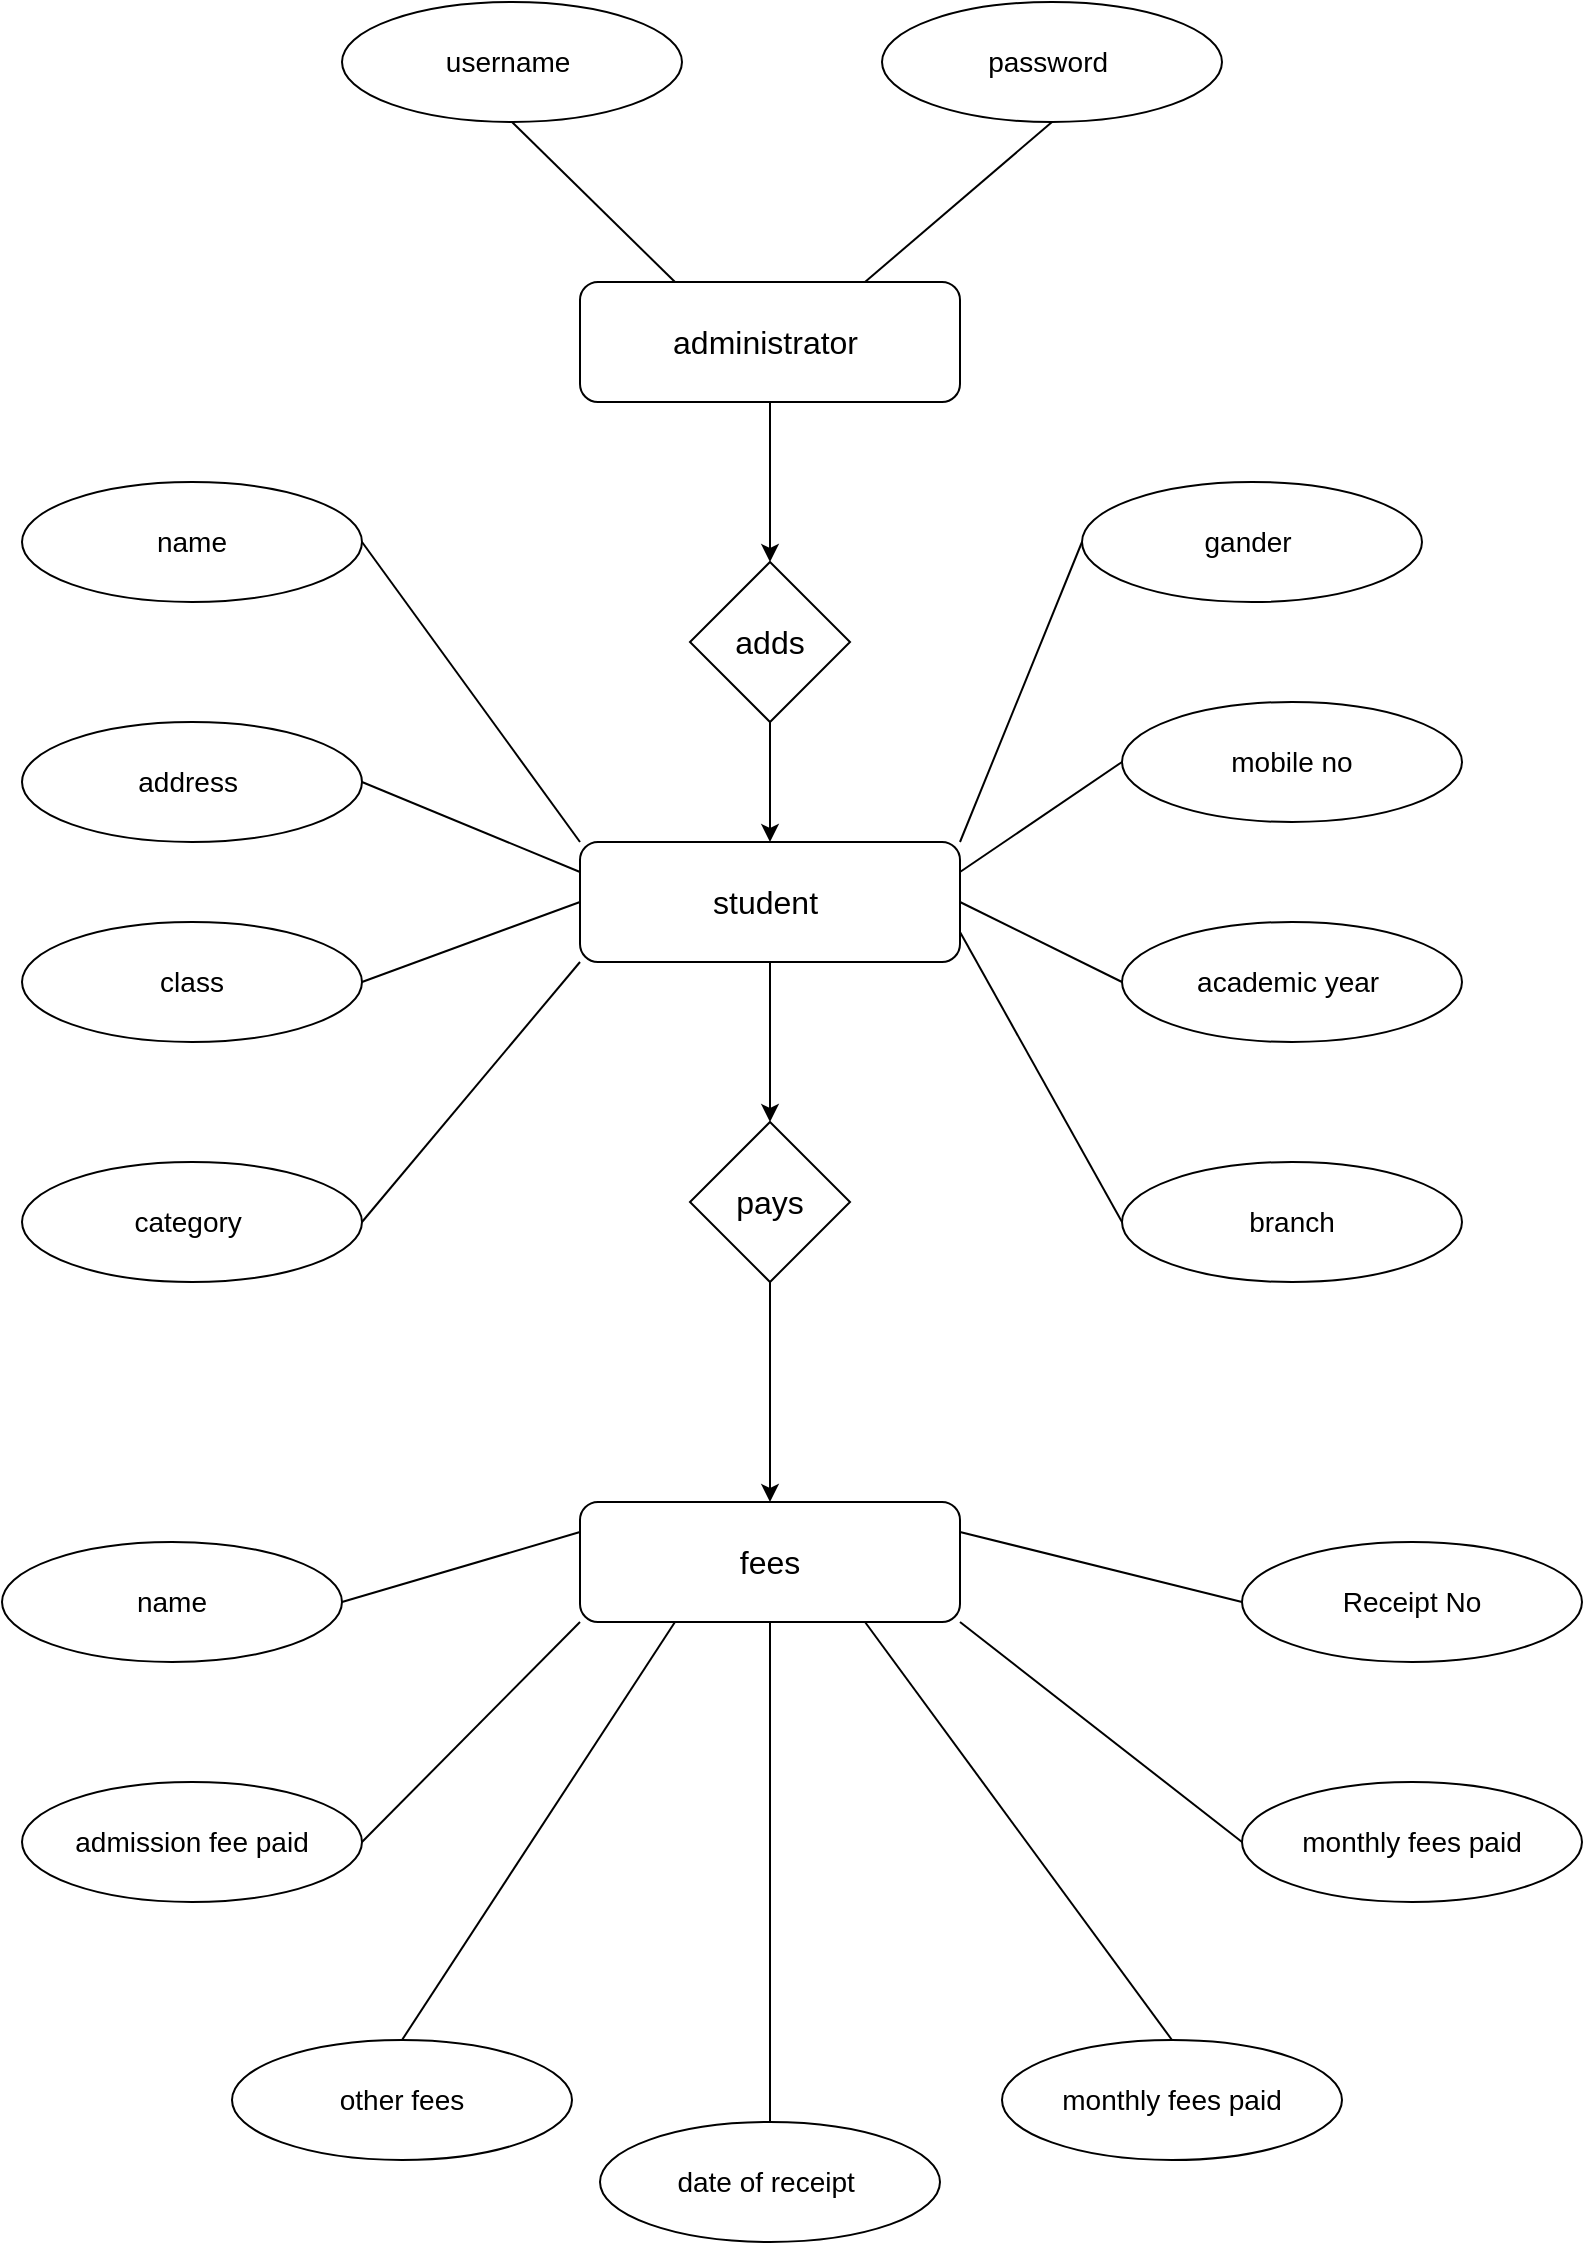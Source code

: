 <mxfile version="22.1.18" type="google">
  <diagram id="C5RBs43oDa-KdzZeNtuy" name="Page-1">
    <mxGraphModel grid="1" page="1" gridSize="10" guides="1" tooltips="1" connect="1" arrows="1" fold="1" pageScale="1" pageWidth="827" pageHeight="1169" math="0" shadow="0">
      <root>
        <mxCell id="WIyWlLk6GJQsqaUBKTNV-0" />
        <mxCell id="WIyWlLk6GJQsqaUBKTNV-1" parent="WIyWlLk6GJQsqaUBKTNV-0" />
        <mxCell id="RopwlDlaLIUkfCrEkKeH-0" value="&lt;font style=&quot;font-size: 14px;&quot;&gt;username&amp;nbsp;&lt;/font&gt;" style="ellipse;whiteSpace=wrap;html=1;" vertex="1" parent="WIyWlLk6GJQsqaUBKTNV-1">
          <mxGeometry x="240" y="90" width="170" height="60" as="geometry" />
        </mxCell>
        <mxCell id="RopwlDlaLIUkfCrEkKeH-1" value="&lt;span style=&quot;font-size: 14px;&quot;&gt;password&amp;nbsp;&lt;/span&gt;" style="ellipse;whiteSpace=wrap;html=1;" vertex="1" parent="WIyWlLk6GJQsqaUBKTNV-1">
          <mxGeometry x="510" y="90" width="170" height="60" as="geometry" />
        </mxCell>
        <mxCell id="RopwlDlaLIUkfCrEkKeH-40" style="edgeStyle=orthogonalEdgeStyle;rounded=0;orthogonalLoop=1;jettySize=auto;html=1;exitX=0.5;exitY=1;exitDx=0;exitDy=0;entryX=0.5;entryY=0;entryDx=0;entryDy=0;" edge="1" parent="WIyWlLk6GJQsqaUBKTNV-1" source="RopwlDlaLIUkfCrEkKeH-2" target="RopwlDlaLIUkfCrEkKeH-3">
          <mxGeometry relative="1" as="geometry" />
        </mxCell>
        <mxCell id="RopwlDlaLIUkfCrEkKeH-2" value="&lt;font size=&quot;3&quot;&gt;administrator&amp;nbsp;&lt;/font&gt;" style="rounded=1;whiteSpace=wrap;html=1;" vertex="1" parent="WIyWlLk6GJQsqaUBKTNV-1">
          <mxGeometry x="359" y="230" width="190" height="60" as="geometry" />
        </mxCell>
        <mxCell id="RopwlDlaLIUkfCrEkKeH-41" style="edgeStyle=orthogonalEdgeStyle;rounded=0;orthogonalLoop=1;jettySize=auto;html=1;exitX=0.5;exitY=1;exitDx=0;exitDy=0;entryX=0.5;entryY=0;entryDx=0;entryDy=0;" edge="1" parent="WIyWlLk6GJQsqaUBKTNV-1" source="RopwlDlaLIUkfCrEkKeH-3" target="RopwlDlaLIUkfCrEkKeH-4">
          <mxGeometry relative="1" as="geometry" />
        </mxCell>
        <mxCell id="RopwlDlaLIUkfCrEkKeH-3" value="&lt;font size=&quot;3&quot;&gt;adds&lt;/font&gt;" style="rhombus;whiteSpace=wrap;html=1;" vertex="1" parent="WIyWlLk6GJQsqaUBKTNV-1">
          <mxGeometry x="414" y="370" width="80" height="80" as="geometry" />
        </mxCell>
        <mxCell id="RopwlDlaLIUkfCrEkKeH-42" style="edgeStyle=orthogonalEdgeStyle;rounded=0;orthogonalLoop=1;jettySize=auto;html=1;exitX=0.5;exitY=1;exitDx=0;exitDy=0;entryX=0.5;entryY=0;entryDx=0;entryDy=0;" edge="1" parent="WIyWlLk6GJQsqaUBKTNV-1" source="RopwlDlaLIUkfCrEkKeH-4" target="RopwlDlaLIUkfCrEkKeH-14">
          <mxGeometry relative="1" as="geometry" />
        </mxCell>
        <mxCell id="RopwlDlaLIUkfCrEkKeH-4" value="&lt;font size=&quot;3&quot;&gt;student&amp;nbsp;&lt;/font&gt;" style="rounded=1;whiteSpace=wrap;html=1;" vertex="1" parent="WIyWlLk6GJQsqaUBKTNV-1">
          <mxGeometry x="359" y="510" width="190" height="60" as="geometry" />
        </mxCell>
        <mxCell id="RopwlDlaLIUkfCrEkKeH-5" value="&lt;font style=&quot;font-size: 14px;&quot;&gt;name&lt;/font&gt;" style="ellipse;whiteSpace=wrap;html=1;" vertex="1" parent="WIyWlLk6GJQsqaUBKTNV-1">
          <mxGeometry x="80" y="330" width="170" height="60" as="geometry" />
        </mxCell>
        <mxCell id="RopwlDlaLIUkfCrEkKeH-6" value="&lt;span style=&quot;font-size: 14px;&quot;&gt;address&amp;nbsp;&lt;/span&gt;" style="ellipse;whiteSpace=wrap;html=1;" vertex="1" parent="WIyWlLk6GJQsqaUBKTNV-1">
          <mxGeometry x="80" y="450" width="170" height="60" as="geometry" />
        </mxCell>
        <mxCell id="RopwlDlaLIUkfCrEkKeH-7" value="&lt;span style=&quot;font-size: 14px;&quot;&gt;class&lt;br&gt;&lt;/span&gt;" style="ellipse;whiteSpace=wrap;html=1;" vertex="1" parent="WIyWlLk6GJQsqaUBKTNV-1">
          <mxGeometry x="80" y="550" width="170" height="60" as="geometry" />
        </mxCell>
        <mxCell id="RopwlDlaLIUkfCrEkKeH-8" value="&lt;span style=&quot;font-size: 14px;&quot;&gt;category&amp;nbsp;&lt;br&gt;&lt;/span&gt;" style="ellipse;whiteSpace=wrap;html=1;" vertex="1" parent="WIyWlLk6GJQsqaUBKTNV-1">
          <mxGeometry x="80" y="670" width="170" height="60" as="geometry" />
        </mxCell>
        <mxCell id="RopwlDlaLIUkfCrEkKeH-9" value="&lt;span style=&quot;font-size: 14px;&quot;&gt;gander&amp;nbsp;&lt;/span&gt;" style="ellipse;whiteSpace=wrap;html=1;" vertex="1" parent="WIyWlLk6GJQsqaUBKTNV-1">
          <mxGeometry x="610" y="330" width="170" height="60" as="geometry" />
        </mxCell>
        <mxCell id="RopwlDlaLIUkfCrEkKeH-10" value="&lt;span style=&quot;font-size: 14px;&quot;&gt;mobile no&lt;/span&gt;" style="ellipse;whiteSpace=wrap;html=1;" vertex="1" parent="WIyWlLk6GJQsqaUBKTNV-1">
          <mxGeometry x="630" y="440" width="170" height="60" as="geometry" />
        </mxCell>
        <mxCell id="RopwlDlaLIUkfCrEkKeH-11" value="&lt;span style=&quot;font-size: 14px;&quot;&gt;academic year&amp;nbsp;&lt;/span&gt;" style="ellipse;whiteSpace=wrap;html=1;" vertex="1" parent="WIyWlLk6GJQsqaUBKTNV-1">
          <mxGeometry x="630" y="550" width="170" height="60" as="geometry" />
        </mxCell>
        <mxCell id="RopwlDlaLIUkfCrEkKeH-12" value="&lt;font style=&quot;font-size: 14px;&quot;&gt;branch&lt;br&gt;&lt;/font&gt;" style="ellipse;whiteSpace=wrap;html=1;" vertex="1" parent="WIyWlLk6GJQsqaUBKTNV-1">
          <mxGeometry x="630" y="670" width="170" height="60" as="geometry" />
        </mxCell>
        <mxCell id="RopwlDlaLIUkfCrEkKeH-13" value="&lt;font size=&quot;3&quot;&gt;fees&lt;br&gt;&lt;/font&gt;" style="rounded=1;whiteSpace=wrap;html=1;" vertex="1" parent="WIyWlLk6GJQsqaUBKTNV-1">
          <mxGeometry x="359" y="840" width="190" height="60" as="geometry" />
        </mxCell>
        <mxCell id="RopwlDlaLIUkfCrEkKeH-43" style="edgeStyle=orthogonalEdgeStyle;rounded=0;orthogonalLoop=1;jettySize=auto;html=1;exitX=0.5;exitY=1;exitDx=0;exitDy=0;entryX=0.5;entryY=0;entryDx=0;entryDy=0;" edge="1" parent="WIyWlLk6GJQsqaUBKTNV-1" source="RopwlDlaLIUkfCrEkKeH-14" target="RopwlDlaLIUkfCrEkKeH-13">
          <mxGeometry relative="1" as="geometry" />
        </mxCell>
        <mxCell id="RopwlDlaLIUkfCrEkKeH-14" value="&lt;font size=&quot;3&quot;&gt;pays&lt;/font&gt;" style="rhombus;whiteSpace=wrap;html=1;" vertex="1" parent="WIyWlLk6GJQsqaUBKTNV-1">
          <mxGeometry x="414" y="650" width="80" height="80" as="geometry" />
        </mxCell>
        <mxCell id="RopwlDlaLIUkfCrEkKeH-15" value="&lt;span style=&quot;font-size: 14px;&quot;&gt;name&lt;br&gt;&lt;/span&gt;" style="ellipse;whiteSpace=wrap;html=1;" vertex="1" parent="WIyWlLk6GJQsqaUBKTNV-1">
          <mxGeometry x="70" y="860" width="170" height="60" as="geometry" />
        </mxCell>
        <mxCell id="RopwlDlaLIUkfCrEkKeH-17" value="&lt;span style=&quot;font-size: 14px;&quot;&gt;admission fee paid&lt;br&gt;&lt;/span&gt;" style="ellipse;whiteSpace=wrap;html=1;" vertex="1" parent="WIyWlLk6GJQsqaUBKTNV-1">
          <mxGeometry x="80" y="980" width="170" height="60" as="geometry" />
        </mxCell>
        <mxCell id="RopwlDlaLIUkfCrEkKeH-18" value="&lt;span style=&quot;font-size: 14px;&quot;&gt;other fees&lt;br&gt;&lt;/span&gt;" style="ellipse;whiteSpace=wrap;html=1;" vertex="1" parent="WIyWlLk6GJQsqaUBKTNV-1">
          <mxGeometry x="185" y="1109" width="170" height="60" as="geometry" />
        </mxCell>
        <mxCell id="RopwlDlaLIUkfCrEkKeH-19" value="&lt;font style=&quot;font-size: 14px;&quot;&gt;date of receipt&amp;nbsp;&lt;/font&gt;&lt;span style=&quot;font-size: 14px;&quot;&gt;&lt;br&gt;&lt;/span&gt;" style="ellipse;whiteSpace=wrap;html=1;" vertex="1" parent="WIyWlLk6GJQsqaUBKTNV-1">
          <mxGeometry x="369" y="1150" width="170" height="60" as="geometry" />
        </mxCell>
        <mxCell id="RopwlDlaLIUkfCrEkKeH-20" value="&lt;span style=&quot;font-size: 14px;&quot;&gt;monthly fees paid&lt;br&gt;&lt;/span&gt;" style="ellipse;whiteSpace=wrap;html=1;" vertex="1" parent="WIyWlLk6GJQsqaUBKTNV-1">
          <mxGeometry x="570" y="1109" width="170" height="60" as="geometry" />
        </mxCell>
        <mxCell id="RopwlDlaLIUkfCrEkKeH-21" value="&lt;span style=&quot;font-size: 14px;&quot;&gt;monthly fees paid&lt;br&gt;&lt;/span&gt;" style="ellipse;whiteSpace=wrap;html=1;" vertex="1" parent="WIyWlLk6GJQsqaUBKTNV-1">
          <mxGeometry x="690" y="980" width="170" height="60" as="geometry" />
        </mxCell>
        <mxCell id="RopwlDlaLIUkfCrEkKeH-22" value="&lt;span style=&quot;font-size: 14px;&quot;&gt;Receipt No&lt;br&gt;&lt;/span&gt;" style="ellipse;whiteSpace=wrap;html=1;" vertex="1" parent="WIyWlLk6GJQsqaUBKTNV-1">
          <mxGeometry x="690" y="860" width="170" height="60" as="geometry" />
        </mxCell>
        <mxCell id="RopwlDlaLIUkfCrEkKeH-23" value="" style="endArrow=none;html=1;rounded=0;exitX=0.5;exitY=1;exitDx=0;exitDy=0;entryX=0.25;entryY=0;entryDx=0;entryDy=0;" edge="1" parent="WIyWlLk6GJQsqaUBKTNV-1" source="RopwlDlaLIUkfCrEkKeH-0" target="RopwlDlaLIUkfCrEkKeH-2">
          <mxGeometry width="50" height="50" relative="1" as="geometry">
            <mxPoint x="490" y="150" as="sourcePoint" />
            <mxPoint x="540" y="100" as="targetPoint" />
          </mxGeometry>
        </mxCell>
        <mxCell id="RopwlDlaLIUkfCrEkKeH-24" value="" style="endArrow=none;html=1;rounded=0;exitX=0.5;exitY=1;exitDx=0;exitDy=0;entryX=0.75;entryY=0;entryDx=0;entryDy=0;" edge="1" parent="WIyWlLk6GJQsqaUBKTNV-1" source="RopwlDlaLIUkfCrEkKeH-1" target="RopwlDlaLIUkfCrEkKeH-2">
          <mxGeometry width="50" height="50" relative="1" as="geometry">
            <mxPoint x="510" y="140" as="sourcePoint" />
            <mxPoint x="653" y="220" as="targetPoint" />
          </mxGeometry>
        </mxCell>
        <mxCell id="RopwlDlaLIUkfCrEkKeH-25" value="" style="endArrow=none;html=1;rounded=0;exitX=0;exitY=0;exitDx=0;exitDy=0;entryX=1;entryY=0.5;entryDx=0;entryDy=0;" edge="1" parent="WIyWlLk6GJQsqaUBKTNV-1" source="RopwlDlaLIUkfCrEkKeH-4" target="RopwlDlaLIUkfCrEkKeH-5">
          <mxGeometry width="50" height="50" relative="1" as="geometry">
            <mxPoint x="605" y="160" as="sourcePoint" />
            <mxPoint x="503" y="240" as="targetPoint" />
          </mxGeometry>
        </mxCell>
        <mxCell id="RopwlDlaLIUkfCrEkKeH-26" value="" style="endArrow=none;html=1;rounded=0;exitX=0;exitY=0.25;exitDx=0;exitDy=0;entryX=1;entryY=0.5;entryDx=0;entryDy=0;" edge="1" parent="WIyWlLk6GJQsqaUBKTNV-1" source="RopwlDlaLIUkfCrEkKeH-4" target="RopwlDlaLIUkfCrEkKeH-6">
          <mxGeometry width="50" height="50" relative="1" as="geometry">
            <mxPoint x="369" y="520" as="sourcePoint" />
            <mxPoint x="260" y="370" as="targetPoint" />
          </mxGeometry>
        </mxCell>
        <mxCell id="RopwlDlaLIUkfCrEkKeH-27" value="" style="endArrow=none;html=1;rounded=0;exitX=0;exitY=0.5;exitDx=0;exitDy=0;entryX=1;entryY=0.5;entryDx=0;entryDy=0;" edge="1" parent="WIyWlLk6GJQsqaUBKTNV-1" source="RopwlDlaLIUkfCrEkKeH-4" target="RopwlDlaLIUkfCrEkKeH-7">
          <mxGeometry width="50" height="50" relative="1" as="geometry">
            <mxPoint x="369" y="535" as="sourcePoint" />
            <mxPoint x="260" y="490" as="targetPoint" />
          </mxGeometry>
        </mxCell>
        <mxCell id="RopwlDlaLIUkfCrEkKeH-28" value="" style="endArrow=none;html=1;rounded=0;exitX=0;exitY=1;exitDx=0;exitDy=0;entryX=1;entryY=0.5;entryDx=0;entryDy=0;" edge="1" parent="WIyWlLk6GJQsqaUBKTNV-1" source="RopwlDlaLIUkfCrEkKeH-4" target="RopwlDlaLIUkfCrEkKeH-8">
          <mxGeometry width="50" height="50" relative="1" as="geometry">
            <mxPoint x="369" y="550" as="sourcePoint" />
            <mxPoint x="260" y="590" as="targetPoint" />
          </mxGeometry>
        </mxCell>
        <mxCell id="RopwlDlaLIUkfCrEkKeH-29" value="" style="endArrow=none;html=1;rounded=0;exitX=0;exitY=0.5;exitDx=0;exitDy=0;entryX=1;entryY=0;entryDx=0;entryDy=0;" edge="1" parent="WIyWlLk6GJQsqaUBKTNV-1" source="RopwlDlaLIUkfCrEkKeH-9" target="RopwlDlaLIUkfCrEkKeH-4">
          <mxGeometry width="50" height="50" relative="1" as="geometry">
            <mxPoint x="369" y="580" as="sourcePoint" />
            <mxPoint x="260" y="710" as="targetPoint" />
          </mxGeometry>
        </mxCell>
        <mxCell id="RopwlDlaLIUkfCrEkKeH-30" value="" style="endArrow=none;html=1;rounded=0;exitX=0;exitY=0.5;exitDx=0;exitDy=0;entryX=1;entryY=0.25;entryDx=0;entryDy=0;" edge="1" parent="WIyWlLk6GJQsqaUBKTNV-1" source="RopwlDlaLIUkfCrEkKeH-10" target="RopwlDlaLIUkfCrEkKeH-4">
          <mxGeometry width="50" height="50" relative="1" as="geometry">
            <mxPoint x="620" y="370" as="sourcePoint" />
            <mxPoint x="559" y="520" as="targetPoint" />
          </mxGeometry>
        </mxCell>
        <mxCell id="RopwlDlaLIUkfCrEkKeH-31" value="" style="endArrow=none;html=1;rounded=0;entryX=1;entryY=0.5;entryDx=0;entryDy=0;exitX=0;exitY=0.5;exitDx=0;exitDy=0;" edge="1" parent="WIyWlLk6GJQsqaUBKTNV-1" source="RopwlDlaLIUkfCrEkKeH-11" target="RopwlDlaLIUkfCrEkKeH-4">
          <mxGeometry width="50" height="50" relative="1" as="geometry">
            <mxPoint x="620" y="570" as="sourcePoint" />
            <mxPoint x="559" y="535" as="targetPoint" />
          </mxGeometry>
        </mxCell>
        <mxCell id="RopwlDlaLIUkfCrEkKeH-32" value="" style="endArrow=none;html=1;rounded=0;entryX=1;entryY=0.75;entryDx=0;entryDy=0;exitX=0;exitY=0.5;exitDx=0;exitDy=0;" edge="1" parent="WIyWlLk6GJQsqaUBKTNV-1" source="RopwlDlaLIUkfCrEkKeH-12" target="RopwlDlaLIUkfCrEkKeH-4">
          <mxGeometry width="50" height="50" relative="1" as="geometry">
            <mxPoint x="640" y="590" as="sourcePoint" />
            <mxPoint x="559" y="550" as="targetPoint" />
          </mxGeometry>
        </mxCell>
        <mxCell id="RopwlDlaLIUkfCrEkKeH-33" value="" style="endArrow=none;html=1;rounded=0;exitX=0;exitY=0.25;exitDx=0;exitDy=0;entryX=1;entryY=0.5;entryDx=0;entryDy=0;" edge="1" parent="WIyWlLk6GJQsqaUBKTNV-1" source="RopwlDlaLIUkfCrEkKeH-13" target="RopwlDlaLIUkfCrEkKeH-15">
          <mxGeometry width="50" height="50" relative="1" as="geometry">
            <mxPoint x="369" y="580" as="sourcePoint" />
            <mxPoint x="260" y="710" as="targetPoint" />
          </mxGeometry>
        </mxCell>
        <mxCell id="RopwlDlaLIUkfCrEkKeH-34" value="" style="endArrow=none;html=1;rounded=0;exitX=0;exitY=1;exitDx=0;exitDy=0;entryX=1;entryY=0.5;entryDx=0;entryDy=0;" edge="1" parent="WIyWlLk6GJQsqaUBKTNV-1" source="RopwlDlaLIUkfCrEkKeH-13" target="RopwlDlaLIUkfCrEkKeH-17">
          <mxGeometry width="50" height="50" relative="1" as="geometry">
            <mxPoint x="369" y="880" as="sourcePoint" />
            <mxPoint x="255" y="960" as="targetPoint" />
          </mxGeometry>
        </mxCell>
        <mxCell id="RopwlDlaLIUkfCrEkKeH-35" value="" style="endArrow=none;html=1;rounded=0;exitX=0.25;exitY=1;exitDx=0;exitDy=0;entryX=0.5;entryY=0;entryDx=0;entryDy=0;" edge="1" parent="WIyWlLk6GJQsqaUBKTNV-1" source="RopwlDlaLIUkfCrEkKeH-13" target="RopwlDlaLIUkfCrEkKeH-18">
          <mxGeometry width="50" height="50" relative="1" as="geometry">
            <mxPoint x="369" y="910" as="sourcePoint" />
            <mxPoint x="265" y="1050" as="targetPoint" />
          </mxGeometry>
        </mxCell>
        <mxCell id="RopwlDlaLIUkfCrEkKeH-36" value="" style="endArrow=none;html=1;rounded=0;exitX=0.5;exitY=1;exitDx=0;exitDy=0;" edge="1" parent="WIyWlLk6GJQsqaUBKTNV-1" source="RopwlDlaLIUkfCrEkKeH-13" target="RopwlDlaLIUkfCrEkKeH-19">
          <mxGeometry width="50" height="50" relative="1" as="geometry">
            <mxPoint x="417" y="910" as="sourcePoint" />
            <mxPoint x="480" y="1140" as="targetPoint" />
          </mxGeometry>
        </mxCell>
        <mxCell id="RopwlDlaLIUkfCrEkKeH-37" value="" style="endArrow=none;html=1;rounded=0;exitX=0.75;exitY=1;exitDx=0;exitDy=0;entryX=0.5;entryY=0;entryDx=0;entryDy=0;" edge="1" parent="WIyWlLk6GJQsqaUBKTNV-1" source="RopwlDlaLIUkfCrEkKeH-13" target="RopwlDlaLIUkfCrEkKeH-20">
          <mxGeometry width="50" height="50" relative="1" as="geometry">
            <mxPoint x="464" y="910" as="sourcePoint" />
            <mxPoint x="487" y="1160" as="targetPoint" />
          </mxGeometry>
        </mxCell>
        <mxCell id="RopwlDlaLIUkfCrEkKeH-38" value="" style="endArrow=none;html=1;rounded=0;exitX=1;exitY=1;exitDx=0;exitDy=0;entryX=0;entryY=0.5;entryDx=0;entryDy=0;" edge="1" parent="WIyWlLk6GJQsqaUBKTNV-1" source="RopwlDlaLIUkfCrEkKeH-13" target="RopwlDlaLIUkfCrEkKeH-21">
          <mxGeometry width="50" height="50" relative="1" as="geometry">
            <mxPoint x="512" y="910" as="sourcePoint" />
            <mxPoint x="640" y="1030" as="targetPoint" />
          </mxGeometry>
        </mxCell>
        <mxCell id="RopwlDlaLIUkfCrEkKeH-39" value="" style="endArrow=none;html=1;rounded=0;exitX=1;exitY=0.25;exitDx=0;exitDy=0;entryX=0;entryY=0.5;entryDx=0;entryDy=0;" edge="1" parent="WIyWlLk6GJQsqaUBKTNV-1" source="RopwlDlaLIUkfCrEkKeH-13" target="RopwlDlaLIUkfCrEkKeH-22">
          <mxGeometry width="50" height="50" relative="1" as="geometry">
            <mxPoint x="512" y="910" as="sourcePoint" />
            <mxPoint x="665" y="1119" as="targetPoint" />
          </mxGeometry>
        </mxCell>
      </root>
    </mxGraphModel>
  </diagram>
</mxfile>
